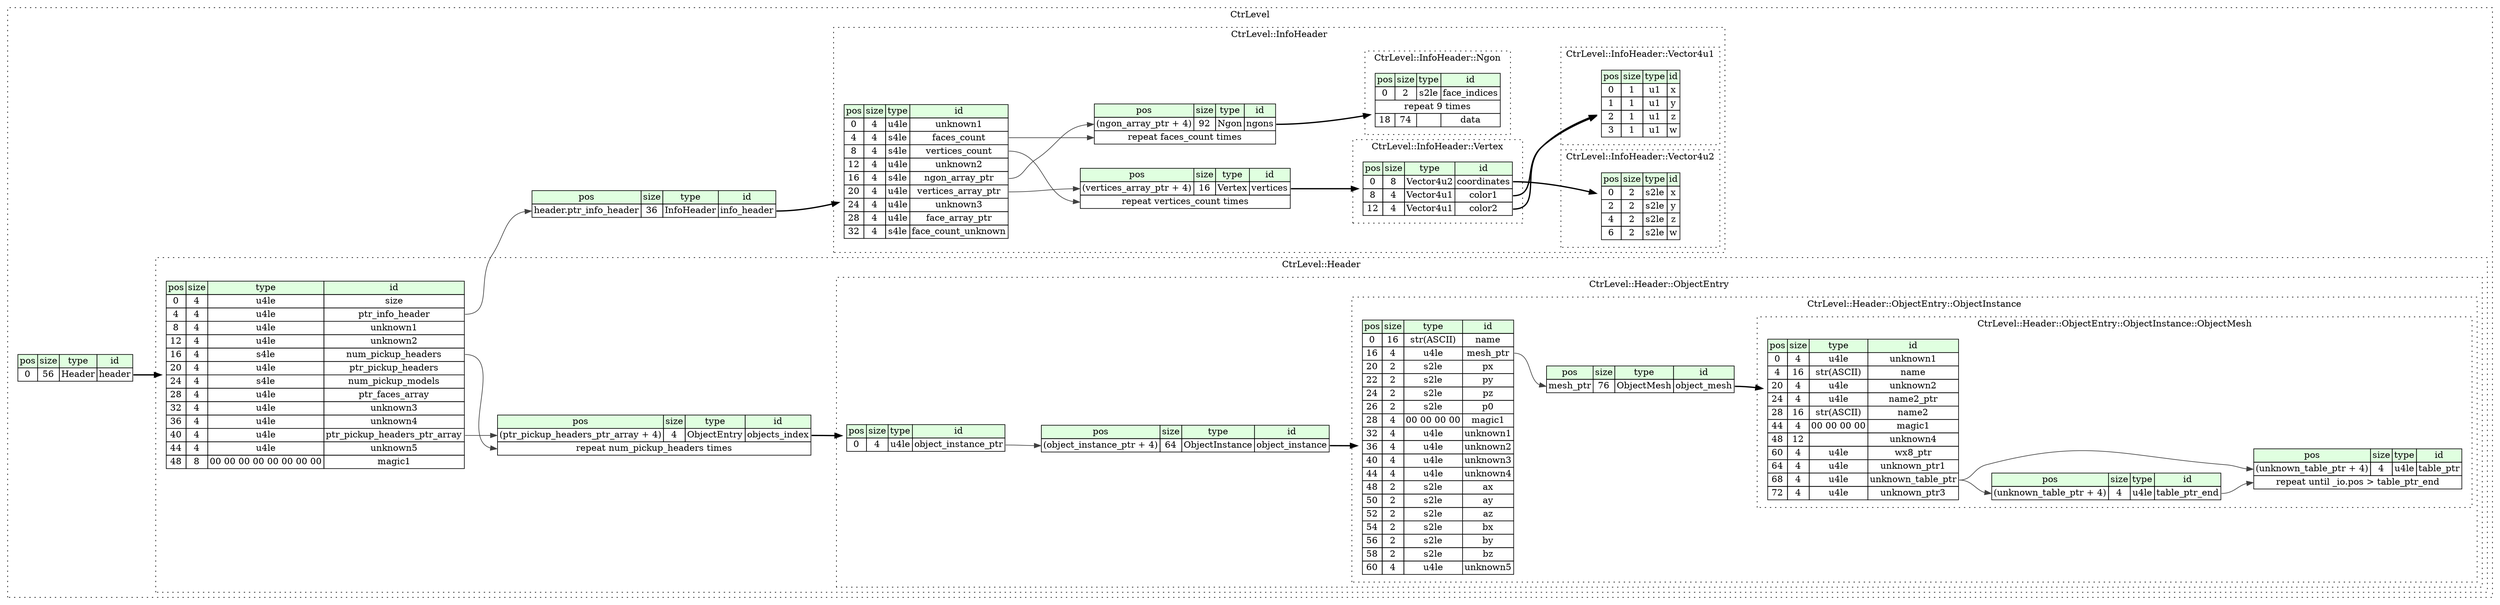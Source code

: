 digraph {
	rankdir=LR;
	node [shape=plaintext];
	subgraph cluster__ctr_level {
		label="CtrLevel";
		graph[style=dotted];

		ctr_level__seq [label=<<TABLE BORDER="0" CELLBORDER="1" CELLSPACING="0">
			<TR><TD BGCOLOR="#E0FFE0">pos</TD><TD BGCOLOR="#E0FFE0">size</TD><TD BGCOLOR="#E0FFE0">type</TD><TD BGCOLOR="#E0FFE0">id</TD></TR>
			<TR><TD PORT="header_pos">0</TD><TD PORT="header_size">56</TD><TD>Header</TD><TD PORT="header_type">header</TD></TR>
		</TABLE>>];
		ctr_level__inst__info_header [label=<<TABLE BORDER="0" CELLBORDER="1" CELLSPACING="0">
			<TR><TD BGCOLOR="#E0FFE0">pos</TD><TD BGCOLOR="#E0FFE0">size</TD><TD BGCOLOR="#E0FFE0">type</TD><TD BGCOLOR="#E0FFE0">id</TD></TR>
			<TR><TD PORT="info_header_pos">header.ptr_info_header</TD><TD PORT="info_header_size">36</TD><TD>InfoHeader</TD><TD PORT="info_header_type">info_header</TD></TR>
		</TABLE>>];
		subgraph cluster__header {
			label="CtrLevel::Header";
			graph[style=dotted];

			header__seq [label=<<TABLE BORDER="0" CELLBORDER="1" CELLSPACING="0">
				<TR><TD BGCOLOR="#E0FFE0">pos</TD><TD BGCOLOR="#E0FFE0">size</TD><TD BGCOLOR="#E0FFE0">type</TD><TD BGCOLOR="#E0FFE0">id</TD></TR>
				<TR><TD PORT="size_pos">0</TD><TD PORT="size_size">4</TD><TD>u4le</TD><TD PORT="size_type">size</TD></TR>
				<TR><TD PORT="ptr_info_header_pos">4</TD><TD PORT="ptr_info_header_size">4</TD><TD>u4le</TD><TD PORT="ptr_info_header_type">ptr_info_header</TD></TR>
				<TR><TD PORT="unknown1_pos">8</TD><TD PORT="unknown1_size">4</TD><TD>u4le</TD><TD PORT="unknown1_type">unknown1</TD></TR>
				<TR><TD PORT="unknown2_pos">12</TD><TD PORT="unknown2_size">4</TD><TD>u4le</TD><TD PORT="unknown2_type">unknown2</TD></TR>
				<TR><TD PORT="num_pickup_headers_pos">16</TD><TD PORT="num_pickup_headers_size">4</TD><TD>s4le</TD><TD PORT="num_pickup_headers_type">num_pickup_headers</TD></TR>
				<TR><TD PORT="ptr_pickup_headers_pos">20</TD><TD PORT="ptr_pickup_headers_size">4</TD><TD>u4le</TD><TD PORT="ptr_pickup_headers_type">ptr_pickup_headers</TD></TR>
				<TR><TD PORT="num_pickup_models_pos">24</TD><TD PORT="num_pickup_models_size">4</TD><TD>s4le</TD><TD PORT="num_pickup_models_type">num_pickup_models</TD></TR>
				<TR><TD PORT="ptr_faces_array_pos">28</TD><TD PORT="ptr_faces_array_size">4</TD><TD>u4le</TD><TD PORT="ptr_faces_array_type">ptr_faces_array</TD></TR>
				<TR><TD PORT="unknown3_pos">32</TD><TD PORT="unknown3_size">4</TD><TD>u4le</TD><TD PORT="unknown3_type">unknown3</TD></TR>
				<TR><TD PORT="unknown4_pos">36</TD><TD PORT="unknown4_size">4</TD><TD>u4le</TD><TD PORT="unknown4_type">unknown4</TD></TR>
				<TR><TD PORT="ptr_pickup_headers_ptr_array_pos">40</TD><TD PORT="ptr_pickup_headers_ptr_array_size">4</TD><TD>u4le</TD><TD PORT="ptr_pickup_headers_ptr_array_type">ptr_pickup_headers_ptr_array</TD></TR>
				<TR><TD PORT="unknown5_pos">44</TD><TD PORT="unknown5_size">4</TD><TD>u4le</TD><TD PORT="unknown5_type">unknown5</TD></TR>
				<TR><TD PORT="magic1_pos">48</TD><TD PORT="magic1_size">8</TD><TD>00 00 00 00 00 00 00 00</TD><TD PORT="magic1_type">magic1</TD></TR>
			</TABLE>>];
			header__inst__objects_index [label=<<TABLE BORDER="0" CELLBORDER="1" CELLSPACING="0">
				<TR><TD BGCOLOR="#E0FFE0">pos</TD><TD BGCOLOR="#E0FFE0">size</TD><TD BGCOLOR="#E0FFE0">type</TD><TD BGCOLOR="#E0FFE0">id</TD></TR>
				<TR><TD PORT="objects_index_pos">(ptr_pickup_headers_ptr_array + 4)</TD><TD PORT="objects_index_size">4</TD><TD>ObjectEntry</TD><TD PORT="objects_index_type">objects_index</TD></TR>
				<TR><TD COLSPAN="4" PORT="objects_index__repeat">repeat num_pickup_headers times</TD></TR>
			</TABLE>>];
			subgraph cluster__object_entry {
				label="CtrLevel::Header::ObjectEntry";
				graph[style=dotted];

				object_entry__seq [label=<<TABLE BORDER="0" CELLBORDER="1" CELLSPACING="0">
					<TR><TD BGCOLOR="#E0FFE0">pos</TD><TD BGCOLOR="#E0FFE0">size</TD><TD BGCOLOR="#E0FFE0">type</TD><TD BGCOLOR="#E0FFE0">id</TD></TR>
					<TR><TD PORT="object_instance_ptr_pos">0</TD><TD PORT="object_instance_ptr_size">4</TD><TD>u4le</TD><TD PORT="object_instance_ptr_type">object_instance_ptr</TD></TR>
				</TABLE>>];
				object_entry__inst__object_instance [label=<<TABLE BORDER="0" CELLBORDER="1" CELLSPACING="0">
					<TR><TD BGCOLOR="#E0FFE0">pos</TD><TD BGCOLOR="#E0FFE0">size</TD><TD BGCOLOR="#E0FFE0">type</TD><TD BGCOLOR="#E0FFE0">id</TD></TR>
					<TR><TD PORT="object_instance_pos">(object_instance_ptr + 4)</TD><TD PORT="object_instance_size">64</TD><TD>ObjectInstance</TD><TD PORT="object_instance_type">object_instance</TD></TR>
				</TABLE>>];
				subgraph cluster__object_instance {
					label="CtrLevel::Header::ObjectEntry::ObjectInstance";
					graph[style=dotted];

					object_instance__seq [label=<<TABLE BORDER="0" CELLBORDER="1" CELLSPACING="0">
						<TR><TD BGCOLOR="#E0FFE0">pos</TD><TD BGCOLOR="#E0FFE0">size</TD><TD BGCOLOR="#E0FFE0">type</TD><TD BGCOLOR="#E0FFE0">id</TD></TR>
						<TR><TD PORT="name_pos">0</TD><TD PORT="name_size">16</TD><TD>str(ASCII)</TD><TD PORT="name_type">name</TD></TR>
						<TR><TD PORT="mesh_ptr_pos">16</TD><TD PORT="mesh_ptr_size">4</TD><TD>u4le</TD><TD PORT="mesh_ptr_type">mesh_ptr</TD></TR>
						<TR><TD PORT="px_pos">20</TD><TD PORT="px_size">2</TD><TD>s2le</TD><TD PORT="px_type">px</TD></TR>
						<TR><TD PORT="py_pos">22</TD><TD PORT="py_size">2</TD><TD>s2le</TD><TD PORT="py_type">py</TD></TR>
						<TR><TD PORT="pz_pos">24</TD><TD PORT="pz_size">2</TD><TD>s2le</TD><TD PORT="pz_type">pz</TD></TR>
						<TR><TD PORT="p0_pos">26</TD><TD PORT="p0_size">2</TD><TD>s2le</TD><TD PORT="p0_type">p0</TD></TR>
						<TR><TD PORT="magic1_pos">28</TD><TD PORT="magic1_size">4</TD><TD>00 00 00 00</TD><TD PORT="magic1_type">magic1</TD></TR>
						<TR><TD PORT="unknown1_pos">32</TD><TD PORT="unknown1_size">4</TD><TD>u4le</TD><TD PORT="unknown1_type">unknown1</TD></TR>
						<TR><TD PORT="unknown2_pos">36</TD><TD PORT="unknown2_size">4</TD><TD>u4le</TD><TD PORT="unknown2_type">unknown2</TD></TR>
						<TR><TD PORT="unknown3_pos">40</TD><TD PORT="unknown3_size">4</TD><TD>u4le</TD><TD PORT="unknown3_type">unknown3</TD></TR>
						<TR><TD PORT="unknown4_pos">44</TD><TD PORT="unknown4_size">4</TD><TD>u4le</TD><TD PORT="unknown4_type">unknown4</TD></TR>
						<TR><TD PORT="ax_pos">48</TD><TD PORT="ax_size">2</TD><TD>s2le</TD><TD PORT="ax_type">ax</TD></TR>
						<TR><TD PORT="ay_pos">50</TD><TD PORT="ay_size">2</TD><TD>s2le</TD><TD PORT="ay_type">ay</TD></TR>
						<TR><TD PORT="az_pos">52</TD><TD PORT="az_size">2</TD><TD>s2le</TD><TD PORT="az_type">az</TD></TR>
						<TR><TD PORT="bx_pos">54</TD><TD PORT="bx_size">2</TD><TD>s2le</TD><TD PORT="bx_type">bx</TD></TR>
						<TR><TD PORT="by_pos">56</TD><TD PORT="by_size">2</TD><TD>s2le</TD><TD PORT="by_type">by</TD></TR>
						<TR><TD PORT="bz_pos">58</TD><TD PORT="bz_size">2</TD><TD>s2le</TD><TD PORT="bz_type">bz</TD></TR>
						<TR><TD PORT="unknown5_pos">60</TD><TD PORT="unknown5_size">4</TD><TD>u4le</TD><TD PORT="unknown5_type">unknown5</TD></TR>
					</TABLE>>];
					object_instance__inst__object_mesh [label=<<TABLE BORDER="0" CELLBORDER="1" CELLSPACING="0">
						<TR><TD BGCOLOR="#E0FFE0">pos</TD><TD BGCOLOR="#E0FFE0">size</TD><TD BGCOLOR="#E0FFE0">type</TD><TD BGCOLOR="#E0FFE0">id</TD></TR>
						<TR><TD PORT="object_mesh_pos">mesh_ptr</TD><TD PORT="object_mesh_size">76</TD><TD>ObjectMesh</TD><TD PORT="object_mesh_type">object_mesh</TD></TR>
					</TABLE>>];
					subgraph cluster__object_mesh {
						label="CtrLevel::Header::ObjectEntry::ObjectInstance::ObjectMesh";
						graph[style=dotted];

						object_mesh__seq [label=<<TABLE BORDER="0" CELLBORDER="1" CELLSPACING="0">
							<TR><TD BGCOLOR="#E0FFE0">pos</TD><TD BGCOLOR="#E0FFE0">size</TD><TD BGCOLOR="#E0FFE0">type</TD><TD BGCOLOR="#E0FFE0">id</TD></TR>
							<TR><TD PORT="unknown1_pos">0</TD><TD PORT="unknown1_size">4</TD><TD>u4le</TD><TD PORT="unknown1_type">unknown1</TD></TR>
							<TR><TD PORT="name_pos">4</TD><TD PORT="name_size">16</TD><TD>str(ASCII)</TD><TD PORT="name_type">name</TD></TR>
							<TR><TD PORT="unknown2_pos">20</TD><TD PORT="unknown2_size">4</TD><TD>u4le</TD><TD PORT="unknown2_type">unknown2</TD></TR>
							<TR><TD PORT="name2_ptr_pos">24</TD><TD PORT="name2_ptr_size">4</TD><TD>u4le</TD><TD PORT="name2_ptr_type">name2_ptr</TD></TR>
							<TR><TD PORT="name2_pos">28</TD><TD PORT="name2_size">16</TD><TD>str(ASCII)</TD><TD PORT="name2_type">name2</TD></TR>
							<TR><TD PORT="magic1_pos">44</TD><TD PORT="magic1_size">4</TD><TD>00 00 00 00</TD><TD PORT="magic1_type">magic1</TD></TR>
							<TR><TD PORT="unknown4_pos">48</TD><TD PORT="unknown4_size">12</TD><TD></TD><TD PORT="unknown4_type">unknown4</TD></TR>
							<TR><TD PORT="wx8_ptr_pos">60</TD><TD PORT="wx8_ptr_size">4</TD><TD>u4le</TD><TD PORT="wx8_ptr_type">wx8_ptr</TD></TR>
							<TR><TD PORT="unknown_ptr1_pos">64</TD><TD PORT="unknown_ptr1_size">4</TD><TD>u4le</TD><TD PORT="unknown_ptr1_type">unknown_ptr1</TD></TR>
							<TR><TD PORT="unknown_table_ptr_pos">68</TD><TD PORT="unknown_table_ptr_size">4</TD><TD>u4le</TD><TD PORT="unknown_table_ptr_type">unknown_table_ptr</TD></TR>
							<TR><TD PORT="unknown_ptr3_pos">72</TD><TD PORT="unknown_ptr3_size">4</TD><TD>u4le</TD><TD PORT="unknown_ptr3_type">unknown_ptr3</TD></TR>
						</TABLE>>];
						object_mesh__inst__table_ptr_end [label=<<TABLE BORDER="0" CELLBORDER="1" CELLSPACING="0">
							<TR><TD BGCOLOR="#E0FFE0">pos</TD><TD BGCOLOR="#E0FFE0">size</TD><TD BGCOLOR="#E0FFE0">type</TD><TD BGCOLOR="#E0FFE0">id</TD></TR>
							<TR><TD PORT="table_ptr_end_pos">(unknown_table_ptr + 4)</TD><TD PORT="table_ptr_end_size">4</TD><TD>u4le</TD><TD PORT="table_ptr_end_type">table_ptr_end</TD></TR>
						</TABLE>>];
						object_mesh__inst__table_ptr [label=<<TABLE BORDER="0" CELLBORDER="1" CELLSPACING="0">
							<TR><TD BGCOLOR="#E0FFE0">pos</TD><TD BGCOLOR="#E0FFE0">size</TD><TD BGCOLOR="#E0FFE0">type</TD><TD BGCOLOR="#E0FFE0">id</TD></TR>
							<TR><TD PORT="table_ptr_pos">(unknown_table_ptr + 4)</TD><TD PORT="table_ptr_size">4</TD><TD>u4le</TD><TD PORT="table_ptr_type">table_ptr</TD></TR>
							<TR><TD COLSPAN="4" PORT="table_ptr__repeat">repeat until _io.pos &gt; table_ptr_end</TD></TR>
						</TABLE>>];
					}
				}
			}
		}
		subgraph cluster__info_header {
			label="CtrLevel::InfoHeader";
			graph[style=dotted];

			info_header__seq [label=<<TABLE BORDER="0" CELLBORDER="1" CELLSPACING="0">
				<TR><TD BGCOLOR="#E0FFE0">pos</TD><TD BGCOLOR="#E0FFE0">size</TD><TD BGCOLOR="#E0FFE0">type</TD><TD BGCOLOR="#E0FFE0">id</TD></TR>
				<TR><TD PORT="unknown1_pos">0</TD><TD PORT="unknown1_size">4</TD><TD>u4le</TD><TD PORT="unknown1_type">unknown1</TD></TR>
				<TR><TD PORT="faces_count_pos">4</TD><TD PORT="faces_count_size">4</TD><TD>s4le</TD><TD PORT="faces_count_type">faces_count</TD></TR>
				<TR><TD PORT="vertices_count_pos">8</TD><TD PORT="vertices_count_size">4</TD><TD>s4le</TD><TD PORT="vertices_count_type">vertices_count</TD></TR>
				<TR><TD PORT="unknown2_pos">12</TD><TD PORT="unknown2_size">4</TD><TD>u4le</TD><TD PORT="unknown2_type">unknown2</TD></TR>
				<TR><TD PORT="ngon_array_ptr_pos">16</TD><TD PORT="ngon_array_ptr_size">4</TD><TD>s4le</TD><TD PORT="ngon_array_ptr_type">ngon_array_ptr</TD></TR>
				<TR><TD PORT="vertices_array_ptr_pos">20</TD><TD PORT="vertices_array_ptr_size">4</TD><TD>u4le</TD><TD PORT="vertices_array_ptr_type">vertices_array_ptr</TD></TR>
				<TR><TD PORT="unknown3_pos">24</TD><TD PORT="unknown3_size">4</TD><TD>u4le</TD><TD PORT="unknown3_type">unknown3</TD></TR>
				<TR><TD PORT="face_array_ptr_pos">28</TD><TD PORT="face_array_ptr_size">4</TD><TD>u4le</TD><TD PORT="face_array_ptr_type">face_array_ptr</TD></TR>
				<TR><TD PORT="face_count_unknown_pos">32</TD><TD PORT="face_count_unknown_size">4</TD><TD>s4le</TD><TD PORT="face_count_unknown_type">face_count_unknown</TD></TR>
			</TABLE>>];
			info_header__inst__vertices [label=<<TABLE BORDER="0" CELLBORDER="1" CELLSPACING="0">
				<TR><TD BGCOLOR="#E0FFE0">pos</TD><TD BGCOLOR="#E0FFE0">size</TD><TD BGCOLOR="#E0FFE0">type</TD><TD BGCOLOR="#E0FFE0">id</TD></TR>
				<TR><TD PORT="vertices_pos">(vertices_array_ptr + 4)</TD><TD PORT="vertices_size">16</TD><TD>Vertex</TD><TD PORT="vertices_type">vertices</TD></TR>
				<TR><TD COLSPAN="4" PORT="vertices__repeat">repeat vertices_count times</TD></TR>
			</TABLE>>];
			info_header__inst__ngons [label=<<TABLE BORDER="0" CELLBORDER="1" CELLSPACING="0">
				<TR><TD BGCOLOR="#E0FFE0">pos</TD><TD BGCOLOR="#E0FFE0">size</TD><TD BGCOLOR="#E0FFE0">type</TD><TD BGCOLOR="#E0FFE0">id</TD></TR>
				<TR><TD PORT="ngons_pos">(ngon_array_ptr + 4)</TD><TD PORT="ngons_size">92</TD><TD>Ngon</TD><TD PORT="ngons_type">ngons</TD></TR>
				<TR><TD COLSPAN="4" PORT="ngons__repeat">repeat faces_count times</TD></TR>
			</TABLE>>];
			subgraph cluster__vertex {
				label="CtrLevel::InfoHeader::Vertex";
				graph[style=dotted];

				vertex__seq [label=<<TABLE BORDER="0" CELLBORDER="1" CELLSPACING="0">
					<TR><TD BGCOLOR="#E0FFE0">pos</TD><TD BGCOLOR="#E0FFE0">size</TD><TD BGCOLOR="#E0FFE0">type</TD><TD BGCOLOR="#E0FFE0">id</TD></TR>
					<TR><TD PORT="coordinates_pos">0</TD><TD PORT="coordinates_size">8</TD><TD>Vector4u2</TD><TD PORT="coordinates_type">coordinates</TD></TR>
					<TR><TD PORT="color1_pos">8</TD><TD PORT="color1_size">4</TD><TD>Vector4u1</TD><TD PORT="color1_type">color1</TD></TR>
					<TR><TD PORT="color2_pos">12</TD><TD PORT="color2_size">4</TD><TD>Vector4u1</TD><TD PORT="color2_type">color2</TD></TR>
				</TABLE>>];
			}
			subgraph cluster__ngon {
				label="CtrLevel::InfoHeader::Ngon";
				graph[style=dotted];

				ngon__seq [label=<<TABLE BORDER="0" CELLBORDER="1" CELLSPACING="0">
					<TR><TD BGCOLOR="#E0FFE0">pos</TD><TD BGCOLOR="#E0FFE0">size</TD><TD BGCOLOR="#E0FFE0">type</TD><TD BGCOLOR="#E0FFE0">id</TD></TR>
					<TR><TD PORT="face_indices_pos">0</TD><TD PORT="face_indices_size">2</TD><TD>s2le</TD><TD PORT="face_indices_type">face_indices</TD></TR>
					<TR><TD COLSPAN="4" PORT="face_indices__repeat">repeat 9 times</TD></TR>
					<TR><TD PORT="data_pos">18</TD><TD PORT="data_size">74</TD><TD></TD><TD PORT="data_type">data</TD></TR>
				</TABLE>>];
			}
			subgraph cluster__vector4u2 {
				label="CtrLevel::InfoHeader::Vector4u2";
				graph[style=dotted];

				vector4u2__seq [label=<<TABLE BORDER="0" CELLBORDER="1" CELLSPACING="0">
					<TR><TD BGCOLOR="#E0FFE0">pos</TD><TD BGCOLOR="#E0FFE0">size</TD><TD BGCOLOR="#E0FFE0">type</TD><TD BGCOLOR="#E0FFE0">id</TD></TR>
					<TR><TD PORT="x_pos">0</TD><TD PORT="x_size">2</TD><TD>s2le</TD><TD PORT="x_type">x</TD></TR>
					<TR><TD PORT="y_pos">2</TD><TD PORT="y_size">2</TD><TD>s2le</TD><TD PORT="y_type">y</TD></TR>
					<TR><TD PORT="z_pos">4</TD><TD PORT="z_size">2</TD><TD>s2le</TD><TD PORT="z_type">z</TD></TR>
					<TR><TD PORT="w_pos">6</TD><TD PORT="w_size">2</TD><TD>s2le</TD><TD PORT="w_type">w</TD></TR>
				</TABLE>>];
			}
			subgraph cluster__vector4u1 {
				label="CtrLevel::InfoHeader::Vector4u1";
				graph[style=dotted];

				vector4u1__seq [label=<<TABLE BORDER="0" CELLBORDER="1" CELLSPACING="0">
					<TR><TD BGCOLOR="#E0FFE0">pos</TD><TD BGCOLOR="#E0FFE0">size</TD><TD BGCOLOR="#E0FFE0">type</TD><TD BGCOLOR="#E0FFE0">id</TD></TR>
					<TR><TD PORT="x_pos">0</TD><TD PORT="x_size">1</TD><TD>u1</TD><TD PORT="x_type">x</TD></TR>
					<TR><TD PORT="y_pos">1</TD><TD PORT="y_size">1</TD><TD>u1</TD><TD PORT="y_type">y</TD></TR>
					<TR><TD PORT="z_pos">2</TD><TD PORT="z_size">1</TD><TD>u1</TD><TD PORT="z_type">z</TD></TR>
					<TR><TD PORT="w_pos">3</TD><TD PORT="w_size">1</TD><TD>u1</TD><TD PORT="w_type">w</TD></TR>
				</TABLE>>];
			}
		}
	}
	ctr_level__seq:header_type -> header__seq [style=bold];
	header__seq:ptr_info_header_type -> ctr_level__inst__info_header:info_header_pos [color="#404040"];
	ctr_level__inst__info_header:info_header_type -> info_header__seq [style=bold];
	header__seq:ptr_pickup_headers_ptr_array_type -> header__inst__objects_index:objects_index_pos [color="#404040"];
	header__inst__objects_index:objects_index_type -> object_entry__seq [style=bold];
	header__seq:num_pickup_headers_type -> header__inst__objects_index:objects_index__repeat [color="#404040"];
	object_entry__seq:object_instance_ptr_type -> object_entry__inst__object_instance:object_instance_pos [color="#404040"];
	object_entry__inst__object_instance:object_instance_type -> object_instance__seq [style=bold];
	object_instance__seq:mesh_ptr_type -> object_instance__inst__object_mesh:object_mesh_pos [color="#404040"];
	object_instance__inst__object_mesh:object_mesh_type -> object_mesh__seq [style=bold];
	object_mesh__seq:unknown_table_ptr_type -> object_mesh__inst__table_ptr_end:table_ptr_end_pos [color="#404040"];
	object_mesh__seq:unknown_table_ptr_type -> object_mesh__inst__table_ptr:table_ptr_pos [color="#404040"];
	object_mesh__inst__table_ptr_end:table_ptr_end_type -> object_mesh__inst__table_ptr:table_ptr__repeat [color="#404040"];
	info_header__seq:vertices_array_ptr_type -> info_header__inst__vertices:vertices_pos [color="#404040"];
	info_header__inst__vertices:vertices_type -> vertex__seq [style=bold];
	info_header__seq:vertices_count_type -> info_header__inst__vertices:vertices__repeat [color="#404040"];
	info_header__seq:ngon_array_ptr_type -> info_header__inst__ngons:ngons_pos [color="#404040"];
	info_header__inst__ngons:ngons_type -> ngon__seq [style=bold];
	info_header__seq:faces_count_type -> info_header__inst__ngons:ngons__repeat [color="#404040"];
	vertex__seq:coordinates_type -> vector4u2__seq [style=bold];
	vertex__seq:color1_type -> vector4u1__seq [style=bold];
	vertex__seq:color2_type -> vector4u1__seq [style=bold];
}
